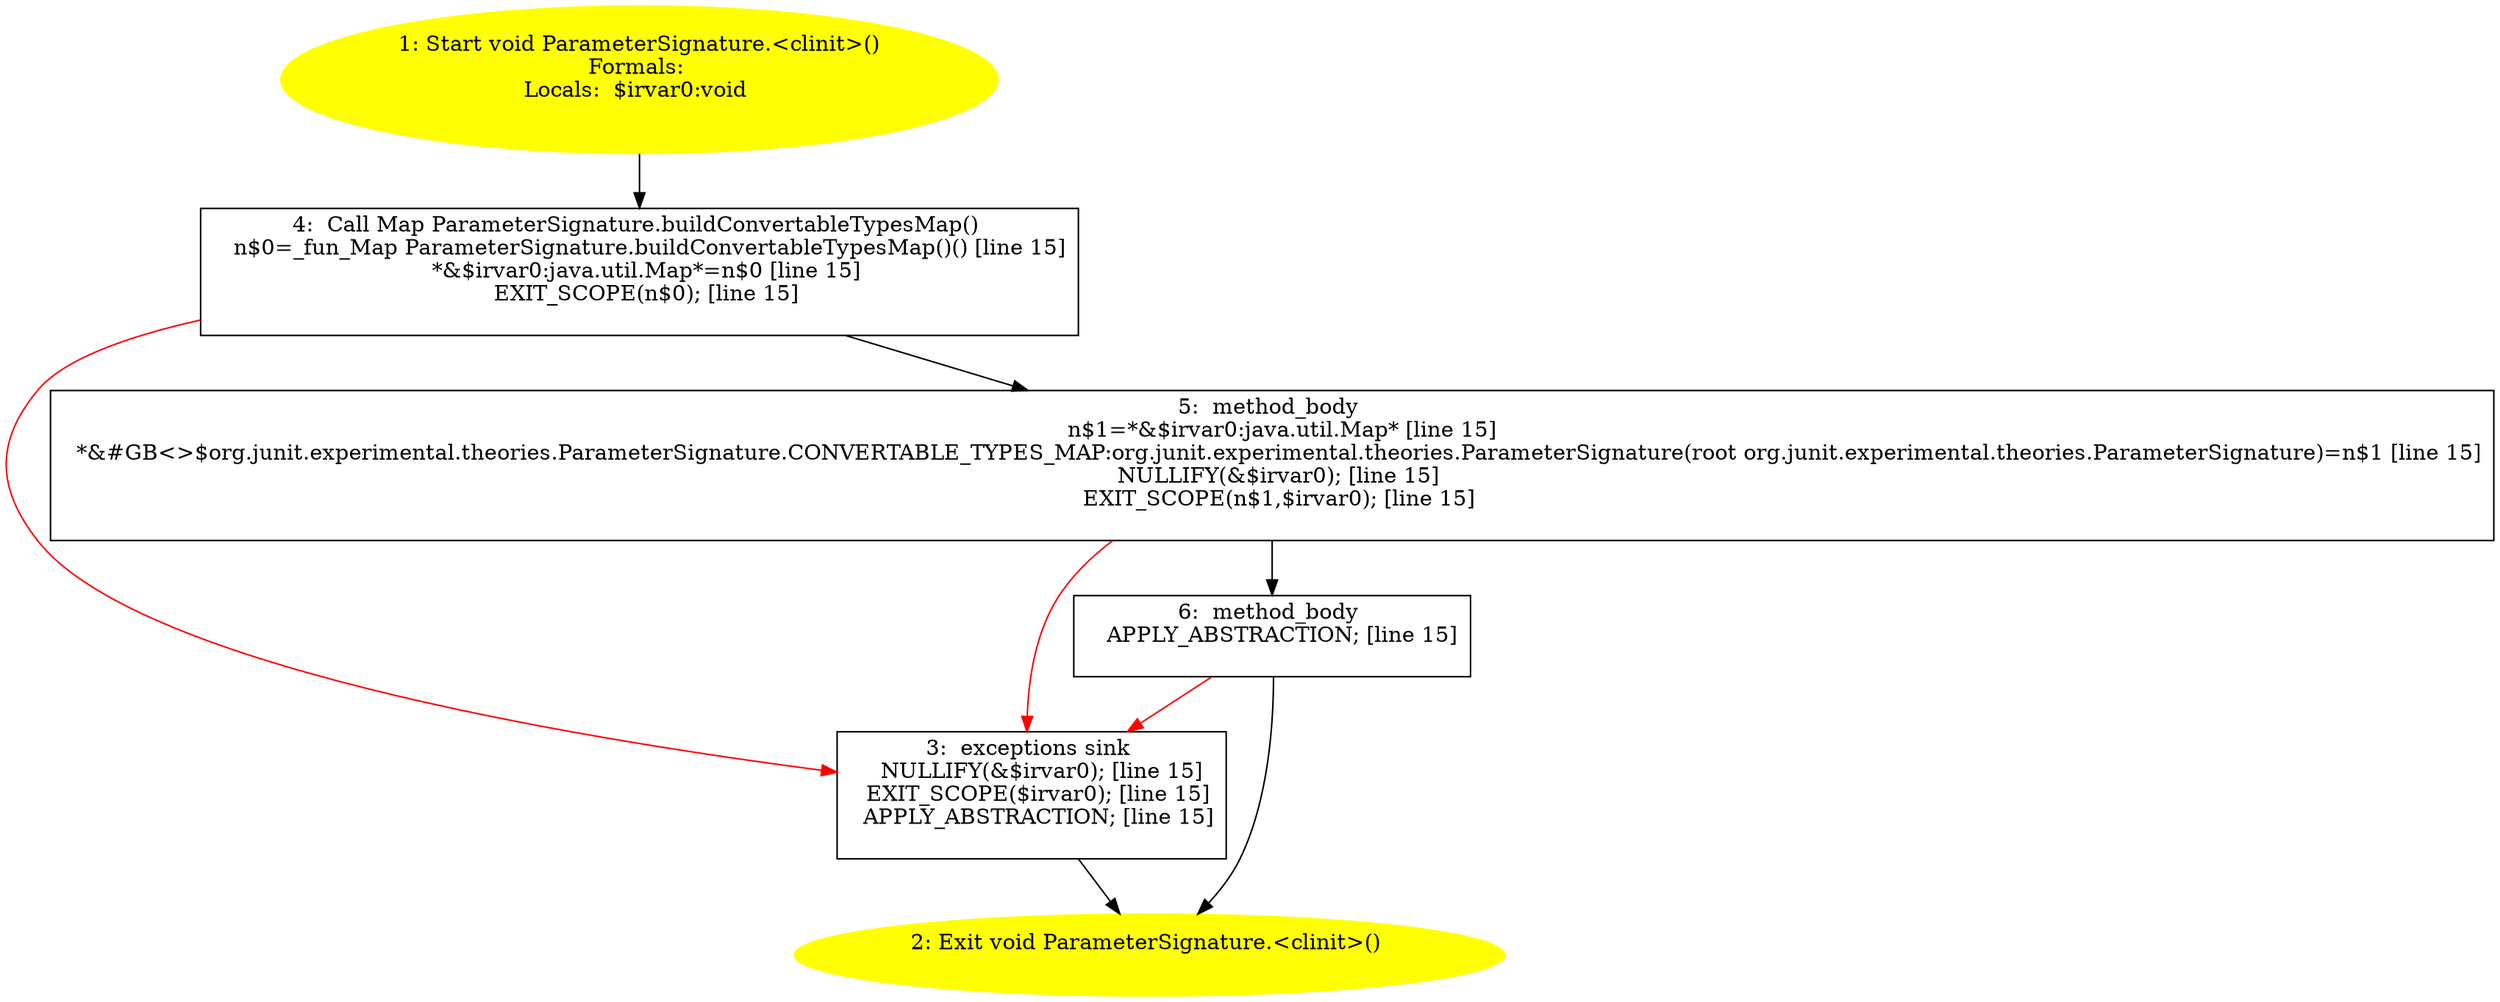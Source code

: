 /* @generated */
digraph cfg {
"org.junit.experimental.theories.ParameterSignature.<clinit>():void.627ba9583d1ba5b8dec6cf3b7ccce415_1" [label="1: Start void ParameterSignature.<clinit>()\nFormals: \nLocals:  $irvar0:void \n  " color=yellow style=filled]
	

	 "org.junit.experimental.theories.ParameterSignature.<clinit>():void.627ba9583d1ba5b8dec6cf3b7ccce415_1" -> "org.junit.experimental.theories.ParameterSignature.<clinit>():void.627ba9583d1ba5b8dec6cf3b7ccce415_4" ;
"org.junit.experimental.theories.ParameterSignature.<clinit>():void.627ba9583d1ba5b8dec6cf3b7ccce415_2" [label="2: Exit void ParameterSignature.<clinit>() \n  " color=yellow style=filled]
	

"org.junit.experimental.theories.ParameterSignature.<clinit>():void.627ba9583d1ba5b8dec6cf3b7ccce415_3" [label="3:  exceptions sink \n   NULLIFY(&$irvar0); [line 15]\n  EXIT_SCOPE($irvar0); [line 15]\n  APPLY_ABSTRACTION; [line 15]\n " shape="box"]
	

	 "org.junit.experimental.theories.ParameterSignature.<clinit>():void.627ba9583d1ba5b8dec6cf3b7ccce415_3" -> "org.junit.experimental.theories.ParameterSignature.<clinit>():void.627ba9583d1ba5b8dec6cf3b7ccce415_2" ;
"org.junit.experimental.theories.ParameterSignature.<clinit>():void.627ba9583d1ba5b8dec6cf3b7ccce415_4" [label="4:  Call Map ParameterSignature.buildConvertableTypesMap() \n   n$0=_fun_Map ParameterSignature.buildConvertableTypesMap()() [line 15]\n  *&$irvar0:java.util.Map*=n$0 [line 15]\n  EXIT_SCOPE(n$0); [line 15]\n " shape="box"]
	

	 "org.junit.experimental.theories.ParameterSignature.<clinit>():void.627ba9583d1ba5b8dec6cf3b7ccce415_4" -> "org.junit.experimental.theories.ParameterSignature.<clinit>():void.627ba9583d1ba5b8dec6cf3b7ccce415_5" ;
	 "org.junit.experimental.theories.ParameterSignature.<clinit>():void.627ba9583d1ba5b8dec6cf3b7ccce415_4" -> "org.junit.experimental.theories.ParameterSignature.<clinit>():void.627ba9583d1ba5b8dec6cf3b7ccce415_3" [color="red" ];
"org.junit.experimental.theories.ParameterSignature.<clinit>():void.627ba9583d1ba5b8dec6cf3b7ccce415_5" [label="5:  method_body \n   n$1=*&$irvar0:java.util.Map* [line 15]\n  *&#GB<>$org.junit.experimental.theories.ParameterSignature.CONVERTABLE_TYPES_MAP:org.junit.experimental.theories.ParameterSignature(root org.junit.experimental.theories.ParameterSignature)=n$1 [line 15]\n  NULLIFY(&$irvar0); [line 15]\n  EXIT_SCOPE(n$1,$irvar0); [line 15]\n " shape="box"]
	

	 "org.junit.experimental.theories.ParameterSignature.<clinit>():void.627ba9583d1ba5b8dec6cf3b7ccce415_5" -> "org.junit.experimental.theories.ParameterSignature.<clinit>():void.627ba9583d1ba5b8dec6cf3b7ccce415_6" ;
	 "org.junit.experimental.theories.ParameterSignature.<clinit>():void.627ba9583d1ba5b8dec6cf3b7ccce415_5" -> "org.junit.experimental.theories.ParameterSignature.<clinit>():void.627ba9583d1ba5b8dec6cf3b7ccce415_3" [color="red" ];
"org.junit.experimental.theories.ParameterSignature.<clinit>():void.627ba9583d1ba5b8dec6cf3b7ccce415_6" [label="6:  method_body \n   APPLY_ABSTRACTION; [line 15]\n " shape="box"]
	

	 "org.junit.experimental.theories.ParameterSignature.<clinit>():void.627ba9583d1ba5b8dec6cf3b7ccce415_6" -> "org.junit.experimental.theories.ParameterSignature.<clinit>():void.627ba9583d1ba5b8dec6cf3b7ccce415_2" ;
	 "org.junit.experimental.theories.ParameterSignature.<clinit>():void.627ba9583d1ba5b8dec6cf3b7ccce415_6" -> "org.junit.experimental.theories.ParameterSignature.<clinit>():void.627ba9583d1ba5b8dec6cf3b7ccce415_3" [color="red" ];
}

